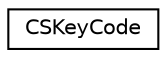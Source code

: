 digraph "Graphical Class Hierarchy"
{
  edge [fontname="Helvetica",fontsize="10",labelfontname="Helvetica",labelfontsize="10"];
  node [fontname="Helvetica",fontsize="10",shape=record];
  rankdir="LR";
  Node0 [label="CSKeyCode",height=0.2,width=0.4,color="black", fillcolor="white", style="filled",URL="$structCSKeyCode.html",tooltip="A key code. "];
}
